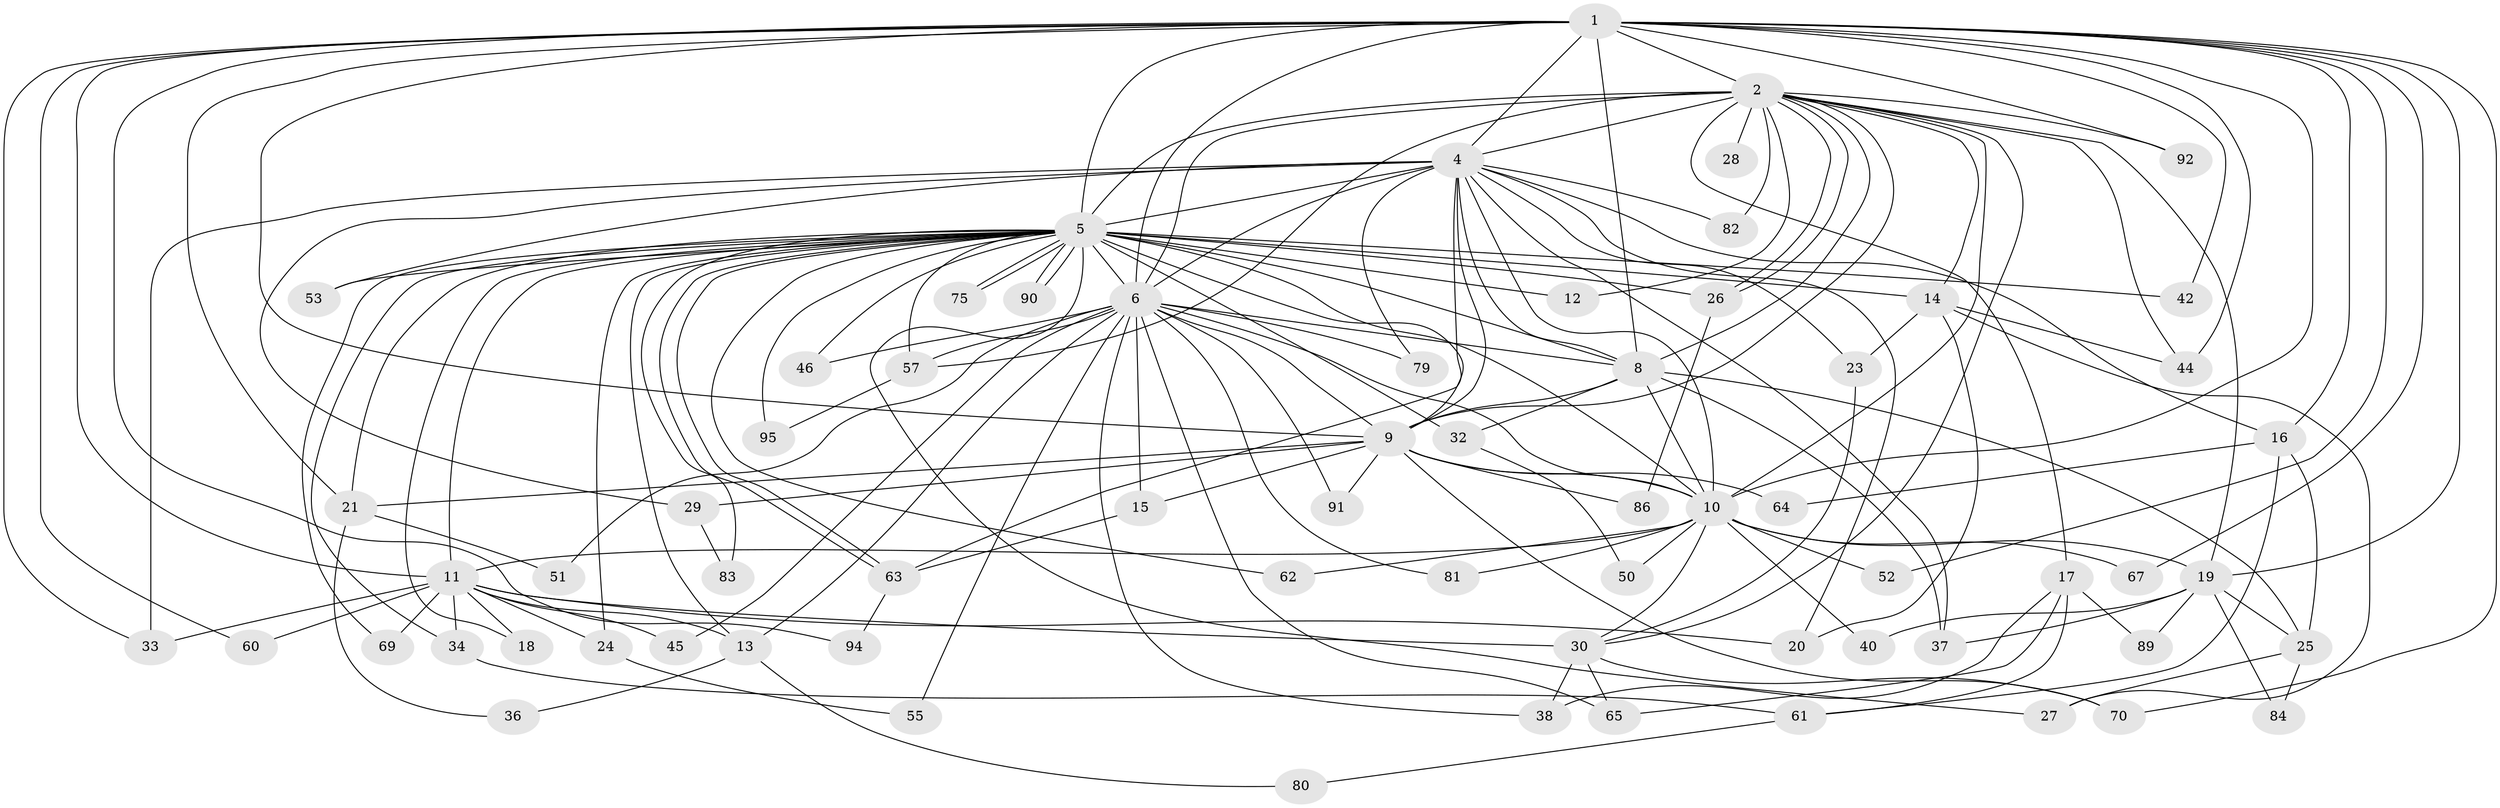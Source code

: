 // Generated by graph-tools (version 1.1) at 2025/23/03/03/25 07:23:44]
// undirected, 67 vertices, 164 edges
graph export_dot {
graph [start="1"]
  node [color=gray90,style=filled];
  1 [super="+39"];
  2 [super="+3"];
  4 [super="+56"];
  5 [super="+7"];
  6 [super="+49"];
  8 [super="+48"];
  9 [super="+77"];
  10 [super="+76"];
  11 [super="+31"];
  12;
  13 [super="+41"];
  14;
  15 [super="+88"];
  16;
  17;
  18;
  19 [super="+22"];
  20 [super="+74"];
  21 [super="+85"];
  23 [super="+35"];
  24;
  25 [super="+43"];
  26 [super="+68"];
  27;
  28;
  29 [super="+72"];
  30 [super="+47"];
  32;
  33;
  34 [super="+78"];
  36;
  37 [super="+54"];
  38 [super="+58"];
  40;
  42;
  44 [super="+93"];
  45;
  46;
  50;
  51;
  52;
  53;
  55;
  57 [super="+59"];
  60;
  61 [super="+73"];
  62;
  63 [super="+66"];
  64;
  65 [super="+71"];
  67;
  69;
  70 [super="+87"];
  75;
  79;
  80;
  81;
  82;
  83;
  84;
  86;
  89;
  90;
  91;
  92;
  94;
  95;
  1 -- 2 [weight=2];
  1 -- 4;
  1 -- 5 [weight=2];
  1 -- 6 [weight=3];
  1 -- 8;
  1 -- 9;
  1 -- 10;
  1 -- 11;
  1 -- 16;
  1 -- 19;
  1 -- 33;
  1 -- 42;
  1 -- 44;
  1 -- 52;
  1 -- 60;
  1 -- 67;
  1 -- 92;
  1 -- 94;
  1 -- 21;
  1 -- 70;
  2 -- 4 [weight=2];
  2 -- 5 [weight=4];
  2 -- 6 [weight=2];
  2 -- 8 [weight=2];
  2 -- 9 [weight=2];
  2 -- 10 [weight=2];
  2 -- 12;
  2 -- 17 [weight=2];
  2 -- 26;
  2 -- 26;
  2 -- 28 [weight=2];
  2 -- 57;
  2 -- 82;
  2 -- 92;
  2 -- 44;
  2 -- 14;
  2 -- 30;
  2 -- 19;
  4 -- 5 [weight=2];
  4 -- 6;
  4 -- 8;
  4 -- 9;
  4 -- 10;
  4 -- 16;
  4 -- 23;
  4 -- 29;
  4 -- 37;
  4 -- 53;
  4 -- 79;
  4 -- 82;
  4 -- 33;
  4 -- 20;
  4 -- 63;
  5 -- 6 [weight=2];
  5 -- 8 [weight=2];
  5 -- 9 [weight=3];
  5 -- 10 [weight=2];
  5 -- 11;
  5 -- 12;
  5 -- 13;
  5 -- 14;
  5 -- 18;
  5 -- 24;
  5 -- 32;
  5 -- 42;
  5 -- 46;
  5 -- 63;
  5 -- 63;
  5 -- 69;
  5 -- 75;
  5 -- 75;
  5 -- 83;
  5 -- 90;
  5 -- 90;
  5 -- 95;
  5 -- 34;
  5 -- 21;
  5 -- 53;
  5 -- 27;
  5 -- 62;
  5 -- 26;
  5 -- 57;
  6 -- 8;
  6 -- 9;
  6 -- 10;
  6 -- 13;
  6 -- 15;
  6 -- 45;
  6 -- 46;
  6 -- 51;
  6 -- 55;
  6 -- 57;
  6 -- 65;
  6 -- 79;
  6 -- 91;
  6 -- 81;
  6 -- 38;
  8 -- 9;
  8 -- 10;
  8 -- 32;
  8 -- 37;
  8 -- 25;
  9 -- 10;
  9 -- 15;
  9 -- 21;
  9 -- 29 [weight=2];
  9 -- 64;
  9 -- 70;
  9 -- 86;
  9 -- 91;
  10 -- 19;
  10 -- 30;
  10 -- 40;
  10 -- 50;
  10 -- 52 [weight=2];
  10 -- 62;
  10 -- 67;
  10 -- 81;
  10 -- 11;
  11 -- 18;
  11 -- 20;
  11 -- 24;
  11 -- 33;
  11 -- 34 [weight=2];
  11 -- 45;
  11 -- 60;
  11 -- 69;
  11 -- 30;
  11 -- 13;
  13 -- 36;
  13 -- 80;
  14 -- 20;
  14 -- 23;
  14 -- 27;
  14 -- 44;
  15 -- 63;
  16 -- 25;
  16 -- 64;
  16 -- 61;
  17 -- 38;
  17 -- 61;
  17 -- 65;
  17 -- 89;
  19 -- 25;
  19 -- 40;
  19 -- 84;
  19 -- 89;
  19 -- 37;
  21 -- 36;
  21 -- 51;
  23 -- 30;
  24 -- 55;
  25 -- 84;
  25 -- 27;
  26 -- 86;
  29 -- 83;
  30 -- 38;
  30 -- 70;
  30 -- 65;
  32 -- 50;
  34 -- 61;
  57 -- 95;
  61 -- 80;
  63 -- 94;
}
